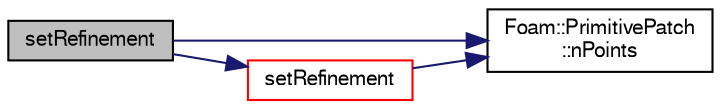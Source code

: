 digraph "setRefinement"
{
  bgcolor="transparent";
  edge [fontname="FreeSans",fontsize="10",labelfontname="FreeSans",labelfontsize="10"];
  node [fontname="FreeSans",fontsize="10",shape=record];
  rankdir="LR";
  Node1 [label="setRefinement",height=0.2,width=0.4,color="black", fillcolor="grey75", style="filled" fontcolor="black"];
  Node1 -> Node2 [color="midnightblue",fontsize="10",style="solid",fontname="FreeSans"];
  Node2 [label="Foam::PrimitivePatch\l::nPoints",height=0.2,width=0.4,color="black",URL="$a01914.html#a9927abeba2c8506177084d644b6e573a",tooltip="Return number of points supporting patch faces. "];
  Node1 -> Node3 [color="midnightblue",fontsize="10",style="solid",fontname="FreeSans"];
  Node3 [label="setRefinement",height=0.2,width=0.4,color="red",URL="$a00025.html#a9488cb0518f21b76444c508cc9658d64",tooltip="Play commands into polyTopoChange to create layers on top. "];
  Node3 -> Node2 [color="midnightblue",fontsize="10",style="solid",fontname="FreeSans"];
}
